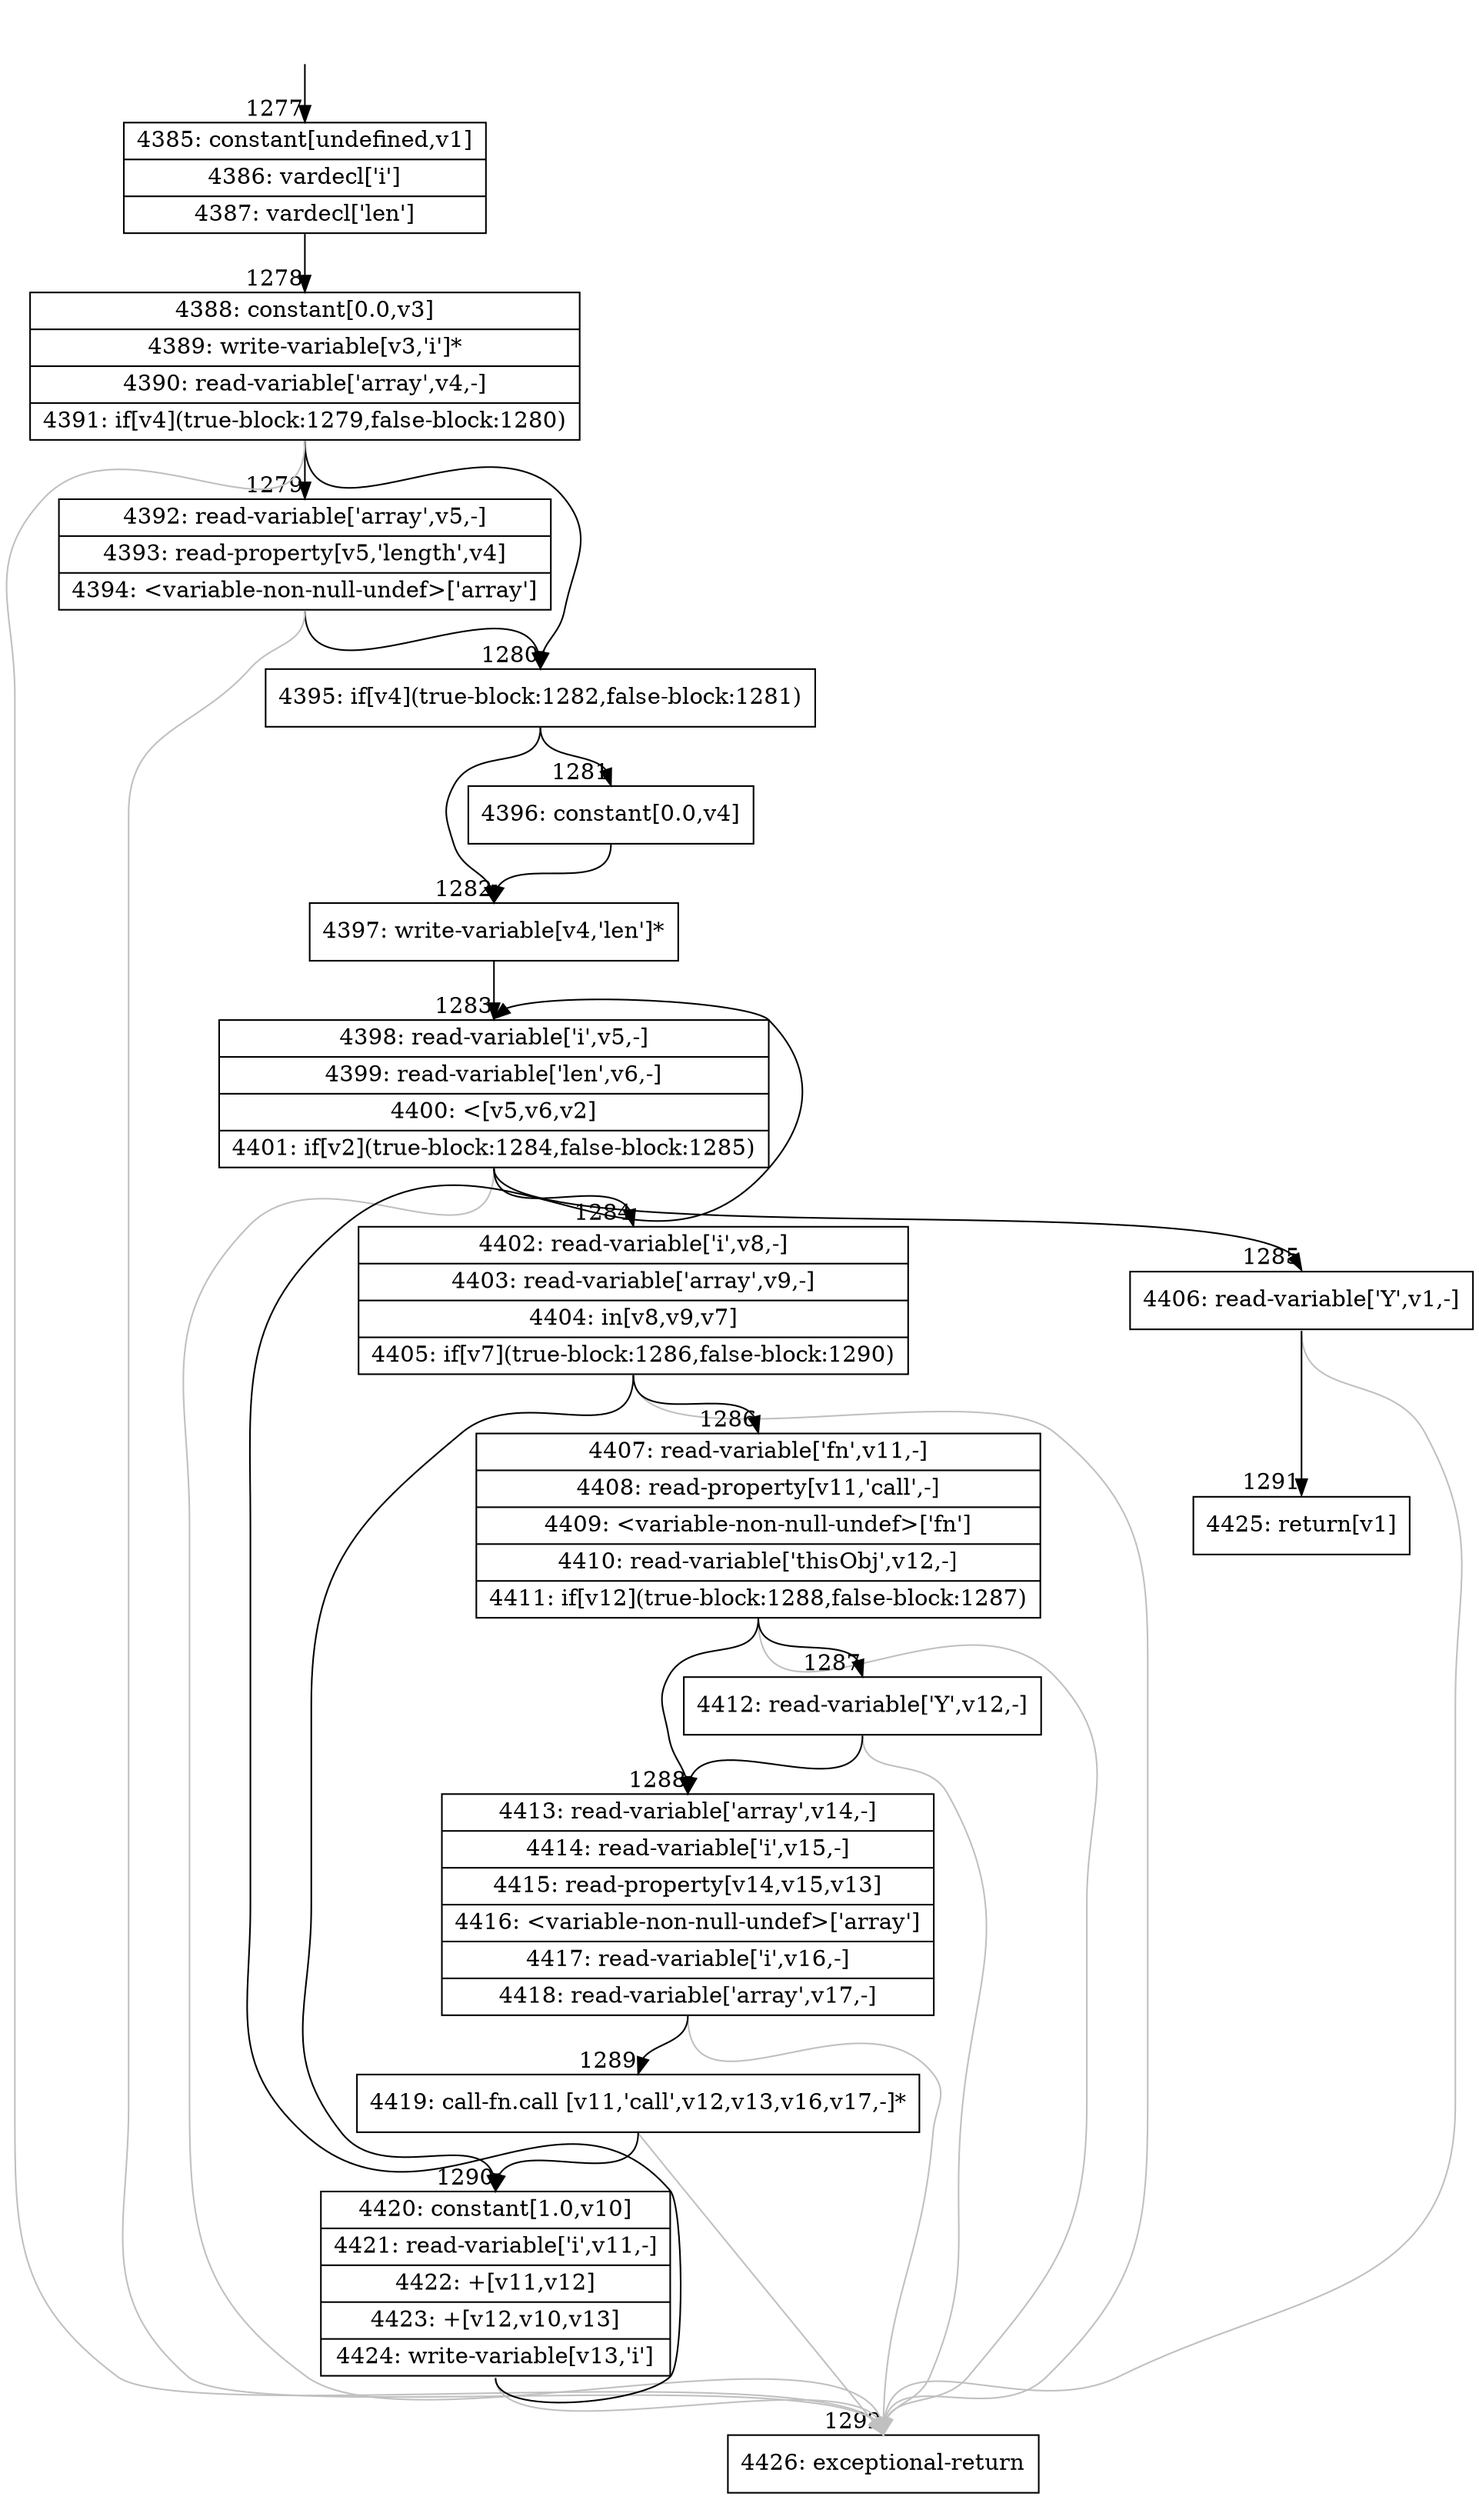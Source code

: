 digraph {
rankdir="TD"
BB_entry71[shape=none,label=""];
BB_entry71 -> BB1277 [tailport=s, headport=n, headlabel="    1277"]
BB1277 [shape=record label="{4385: constant[undefined,v1]|4386: vardecl['i']|4387: vardecl['len']}" ] 
BB1277 -> BB1278 [tailport=s, headport=n, headlabel="      1278"]
BB1278 [shape=record label="{4388: constant[0.0,v3]|4389: write-variable[v3,'i']*|4390: read-variable['array',v4,-]|4391: if[v4](true-block:1279,false-block:1280)}" ] 
BB1278 -> BB1280 [tailport=s, headport=n, headlabel="      1280"]
BB1278 -> BB1279 [tailport=s, headport=n, headlabel="      1279"]
BB1278 -> BB1292 [tailport=s, headport=n, color=gray, headlabel="      1292"]
BB1279 [shape=record label="{4392: read-variable['array',v5,-]|4393: read-property[v5,'length',v4]|4394: \<variable-non-null-undef\>['array']}" ] 
BB1279 -> BB1280 [tailport=s, headport=n]
BB1279 -> BB1292 [tailport=s, headport=n, color=gray]
BB1280 [shape=record label="{4395: if[v4](true-block:1282,false-block:1281)}" ] 
BB1280 -> BB1282 [tailport=s, headport=n, headlabel="      1282"]
BB1280 -> BB1281 [tailport=s, headport=n, headlabel="      1281"]
BB1281 [shape=record label="{4396: constant[0.0,v4]}" ] 
BB1281 -> BB1282 [tailport=s, headport=n]
BB1282 [shape=record label="{4397: write-variable[v4,'len']*}" ] 
BB1282 -> BB1283 [tailport=s, headport=n, headlabel="      1283"]
BB1283 [shape=record label="{4398: read-variable['i',v5,-]|4399: read-variable['len',v6,-]|4400: \<[v5,v6,v2]|4401: if[v2](true-block:1284,false-block:1285)}" ] 
BB1283 -> BB1284 [tailport=s, headport=n, headlabel="      1284"]
BB1283 -> BB1285 [tailport=s, headport=n, headlabel="      1285"]
BB1283 -> BB1292 [tailport=s, headport=n, color=gray]
BB1284 [shape=record label="{4402: read-variable['i',v8,-]|4403: read-variable['array',v9,-]|4404: in[v8,v9,v7]|4405: if[v7](true-block:1286,false-block:1290)}" ] 
BB1284 -> BB1286 [tailport=s, headport=n, headlabel="      1286"]
BB1284 -> BB1290 [tailport=s, headport=n, headlabel="      1290"]
BB1284 -> BB1292 [tailport=s, headport=n, color=gray]
BB1285 [shape=record label="{4406: read-variable['Y',v1,-]}" ] 
BB1285 -> BB1291 [tailport=s, headport=n, headlabel="      1291"]
BB1285 -> BB1292 [tailport=s, headport=n, color=gray]
BB1286 [shape=record label="{4407: read-variable['fn',v11,-]|4408: read-property[v11,'call',-]|4409: \<variable-non-null-undef\>['fn']|4410: read-variable['thisObj',v12,-]|4411: if[v12](true-block:1288,false-block:1287)}" ] 
BB1286 -> BB1288 [tailport=s, headport=n, headlabel="      1288"]
BB1286 -> BB1287 [tailport=s, headport=n, headlabel="      1287"]
BB1286 -> BB1292 [tailport=s, headport=n, color=gray]
BB1287 [shape=record label="{4412: read-variable['Y',v12,-]}" ] 
BB1287 -> BB1288 [tailport=s, headport=n]
BB1287 -> BB1292 [tailport=s, headport=n, color=gray]
BB1288 [shape=record label="{4413: read-variable['array',v14,-]|4414: read-variable['i',v15,-]|4415: read-property[v14,v15,v13]|4416: \<variable-non-null-undef\>['array']|4417: read-variable['i',v16,-]|4418: read-variable['array',v17,-]}" ] 
BB1288 -> BB1289 [tailport=s, headport=n, headlabel="      1289"]
BB1288 -> BB1292 [tailport=s, headport=n, color=gray]
BB1289 [shape=record label="{4419: call-fn.call [v11,'call',v12,v13,v16,v17,-]*}" ] 
BB1289 -> BB1290 [tailport=s, headport=n]
BB1289 -> BB1292 [tailport=s, headport=n, color=gray]
BB1290 [shape=record label="{4420: constant[1.0,v10]|4421: read-variable['i',v11,-]|4422: +[v11,v12]|4423: +[v12,v10,v13]|4424: write-variable[v13,'i']}" ] 
BB1290 -> BB1283 [tailport=s, headport=n]
BB1290 -> BB1292 [tailport=s, headport=n, color=gray]
BB1291 [shape=record label="{4425: return[v1]}" ] 
BB1292 [shape=record label="{4426: exceptional-return}" ] 
//#$~ 2158
}
